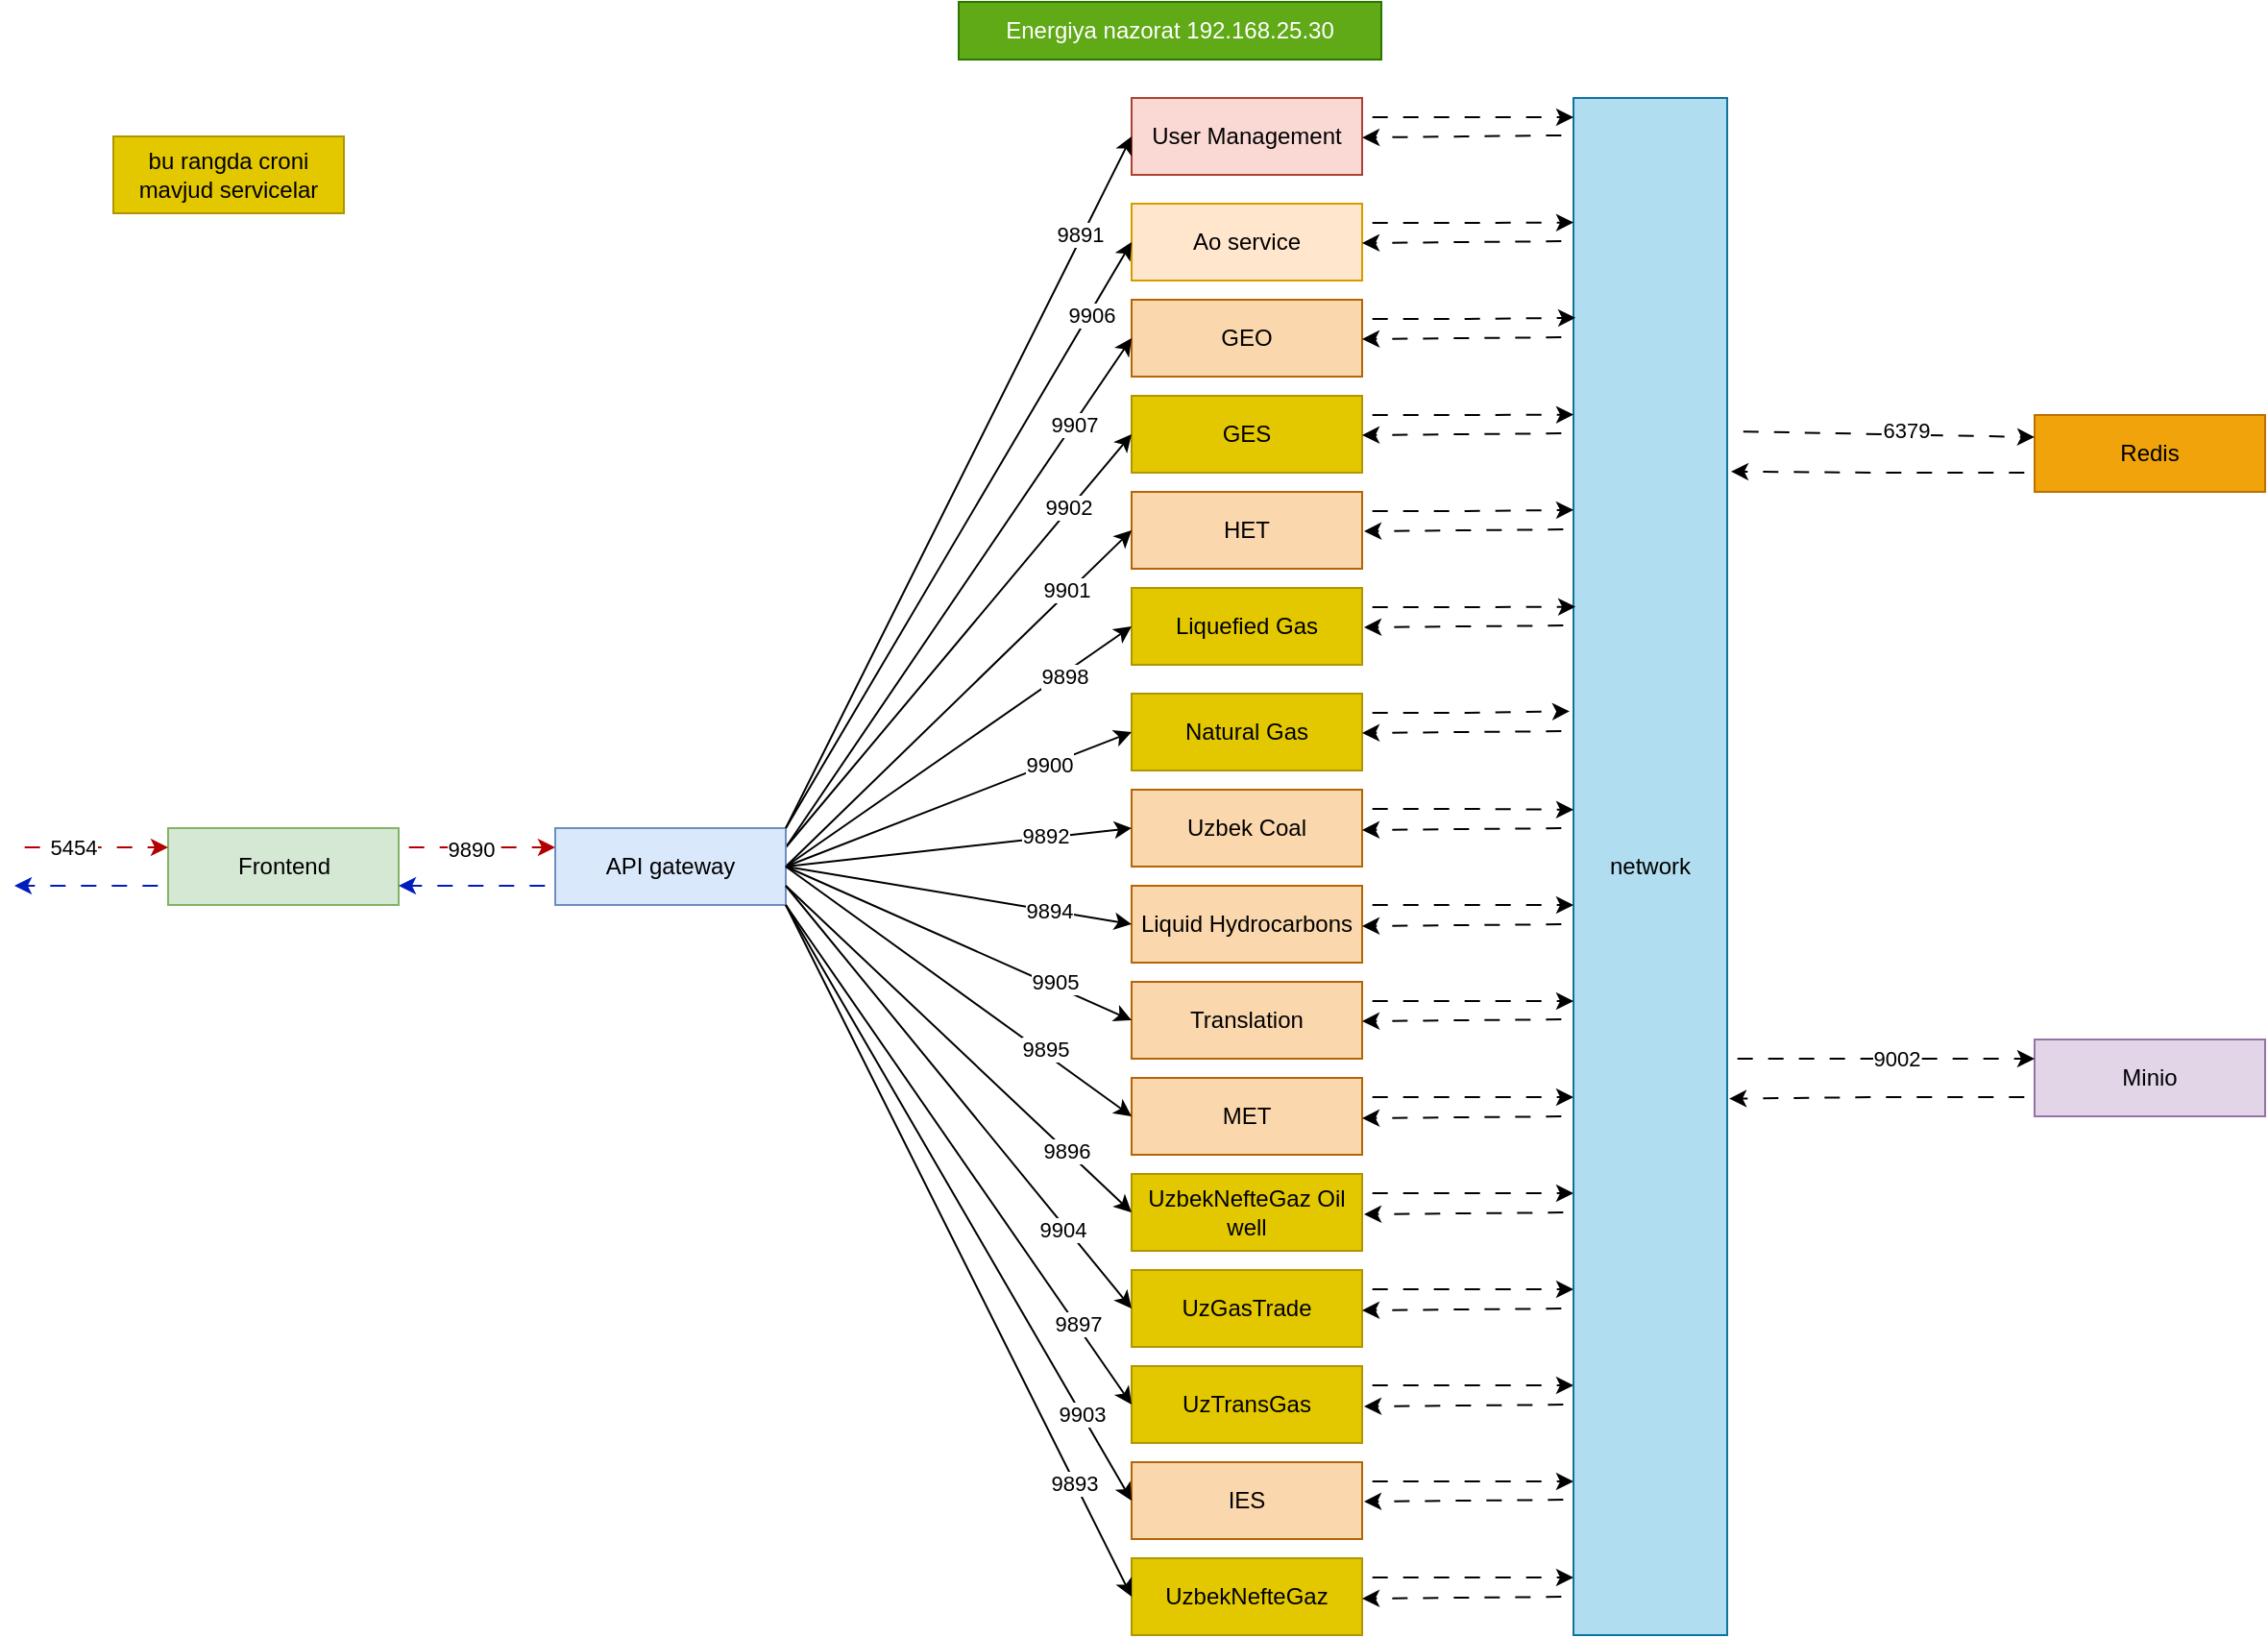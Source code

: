<mxfile version="24.6.4" type="device">
  <diagram name="Page-1" id="p_ASBGLaATGUmNnYsb6g">
    <mxGraphModel dx="2284" dy="904" grid="1" gridSize="10" guides="1" tooltips="1" connect="1" arrows="1" fold="1" page="1" pageScale="1" pageWidth="850" pageHeight="1100" math="0" shadow="0">
      <root>
        <mxCell id="0" />
        <mxCell id="1" parent="0" />
        <mxCell id="-hoEKxkqyW7AawGqjavb-2" value="Energiya nazorat 192.168.25.30" style="whiteSpace=wrap;html=1;fillColor=#60a917;fontColor=#ffffff;strokeColor=#2D7600;" vertex="1" parent="1">
          <mxGeometry x="280" y="10" width="220" height="30" as="geometry" />
        </mxCell>
        <mxCell id="-hoEKxkqyW7AawGqjavb-3" value="Ao service" style="rounded=0;whiteSpace=wrap;html=1;fillColor=#ffe6cc;strokeColor=#d79b00;" vertex="1" parent="1">
          <mxGeometry x="370" y="115" width="120" height="40" as="geometry" />
        </mxCell>
        <mxCell id="-hoEKxkqyW7AawGqjavb-4" value="GEO" style="rounded=0;whiteSpace=wrap;html=1;fillColor=#fad7ac;strokeColor=#b46504;" vertex="1" parent="1">
          <mxGeometry x="370" y="165" width="120" height="40" as="geometry" />
        </mxCell>
        <mxCell id="-hoEKxkqyW7AawGqjavb-5" value="GES&lt;span style=&quot;color: rgba(0, 0, 0, 0); font-family: monospace; font-size: 0px; text-align: start; text-wrap: nowrap;&quot;&gt;%3CmxGraphModel%3E%3Croot%3E%3CmxCell%20id%3D%220%22%2F%3E%3CmxCell%20id%3D%221%22%20parent%3D%220%22%2F%3E%3CmxCell%20id%3D%222%22%20value%3D%22GEO%22%20style%3D%22rounded%3D0%3BwhiteSpace%3Dwrap%3Bhtml%3D1%3B%22%20vertex%3D%221%22%20parent%3D%221%22%3E%3CmxGeometry%20x%3D%22390%22%20y%3D%22140%22%20width%3D%22120%22%20height%3D%2240%22%20as%3D%22geometry%22%2F%3E%3C%2FmxCell%3E%3C%2Froot%3E%3C%2FmxGraphModel%3E&lt;/span&gt;" style="rounded=0;whiteSpace=wrap;html=1;fillColor=#e3c800;strokeColor=#B09500;fontColor=#000000;" vertex="1" parent="1">
          <mxGeometry x="370" y="215" width="120" height="40" as="geometry" />
        </mxCell>
        <mxCell id="-hoEKxkqyW7AawGqjavb-6" value="HET" style="rounded=0;whiteSpace=wrap;html=1;fillColor=#fad7ac;strokeColor=#b46504;" vertex="1" parent="1">
          <mxGeometry x="370" y="265" width="120" height="40" as="geometry" />
        </mxCell>
        <mxCell id="-hoEKxkqyW7AawGqjavb-7" value="Liquid Hydrocarbons" style="rounded=0;whiteSpace=wrap;html=1;fillColor=#fad7ac;strokeColor=#b46504;" vertex="1" parent="1">
          <mxGeometry x="370" y="470" width="120" height="40" as="geometry" />
        </mxCell>
        <mxCell id="-hoEKxkqyW7AawGqjavb-142" style="edgeStyle=orthogonalEdgeStyle;rounded=0;orthogonalLoop=1;jettySize=auto;html=1;exitX=1;exitY=0.25;exitDx=0;exitDy=0;flowAnimation=1;" edge="1" parent="1" source="-hoEKxkqyW7AawGqjavb-8">
          <mxGeometry relative="1" as="geometry">
            <mxPoint x="600" y="780" as="targetPoint" />
          </mxGeometry>
        </mxCell>
        <mxCell id="-hoEKxkqyW7AawGqjavb-8" value="IES" style="rounded=0;whiteSpace=wrap;html=1;fillColor=#fad7ac;strokeColor=#b46504;" vertex="1" parent="1">
          <mxGeometry x="370" y="770" width="120" height="40" as="geometry" />
        </mxCell>
        <mxCell id="-hoEKxkqyW7AawGqjavb-9" value="Liquefied Gas" style="rounded=0;whiteSpace=wrap;html=1;fillColor=#e3c800;strokeColor=#B09500;fontColor=#000000;" vertex="1" parent="1">
          <mxGeometry x="370" y="315" width="120" height="40" as="geometry" />
        </mxCell>
        <mxCell id="-hoEKxkqyW7AawGqjavb-138" style="edgeStyle=orthogonalEdgeStyle;rounded=0;orthogonalLoop=1;jettySize=auto;html=1;exitX=1;exitY=0.25;exitDx=0;exitDy=0;flowAnimation=1;" edge="1" parent="1" source="-hoEKxkqyW7AawGqjavb-10">
          <mxGeometry relative="1" as="geometry">
            <mxPoint x="600" y="580" as="targetPoint" />
          </mxGeometry>
        </mxCell>
        <mxCell id="-hoEKxkqyW7AawGqjavb-10" value="MET" style="rounded=0;whiteSpace=wrap;html=1;fillColor=#fad7ac;strokeColor=#b46504;" vertex="1" parent="1">
          <mxGeometry x="370" y="570" width="120" height="40" as="geometry" />
        </mxCell>
        <mxCell id="-hoEKxkqyW7AawGqjavb-11" value="Translation" style="rounded=0;whiteSpace=wrap;html=1;fillColor=#fad7ac;strokeColor=#b46504;" vertex="1" parent="1">
          <mxGeometry x="370" y="520" width="120" height="40" as="geometry" />
        </mxCell>
        <mxCell id="-hoEKxkqyW7AawGqjavb-12" value="User Management" style="rounded=0;whiteSpace=wrap;html=1;fillColor=#fad9d5;strokeColor=#ae4132;" vertex="1" parent="1">
          <mxGeometry x="370" y="60" width="120" height="40" as="geometry" />
        </mxCell>
        <mxCell id="-hoEKxkqyW7AawGqjavb-13" value="Uzbek Coal" style="rounded=0;whiteSpace=wrap;html=1;fillColor=#fad7ac;strokeColor=#b46504;" vertex="1" parent="1">
          <mxGeometry x="370" y="420" width="120" height="40" as="geometry" />
        </mxCell>
        <mxCell id="-hoEKxkqyW7AawGqjavb-139" style="edgeStyle=orthogonalEdgeStyle;rounded=0;orthogonalLoop=1;jettySize=auto;html=1;exitX=1;exitY=0.25;exitDx=0;exitDy=0;flowAnimation=1;" edge="1" parent="1" source="-hoEKxkqyW7AawGqjavb-14">
          <mxGeometry relative="1" as="geometry">
            <mxPoint x="600" y="630" as="targetPoint" />
          </mxGeometry>
        </mxCell>
        <mxCell id="-hoEKxkqyW7AawGqjavb-14" value="UzbekNefteGaz Oil well" style="rounded=0;whiteSpace=wrap;html=1;fillColor=#e3c800;strokeColor=#B09500;fontColor=#000000;" vertex="1" parent="1">
          <mxGeometry x="370" y="620" width="120" height="40" as="geometry" />
        </mxCell>
        <mxCell id="-hoEKxkqyW7AawGqjavb-140" style="edgeStyle=orthogonalEdgeStyle;rounded=0;orthogonalLoop=1;jettySize=auto;html=1;exitX=1;exitY=0.25;exitDx=0;exitDy=0;flowAnimation=1;" edge="1" parent="1" source="-hoEKxkqyW7AawGqjavb-15">
          <mxGeometry relative="1" as="geometry">
            <mxPoint x="600" y="680" as="targetPoint" />
          </mxGeometry>
        </mxCell>
        <mxCell id="-hoEKxkqyW7AawGqjavb-15" value="UzGasTrade" style="rounded=0;whiteSpace=wrap;html=1;fillColor=#e3c800;strokeColor=#B09500;fontColor=#000000;" vertex="1" parent="1">
          <mxGeometry x="370" y="670" width="120" height="40" as="geometry" />
        </mxCell>
        <mxCell id="-hoEKxkqyW7AawGqjavb-141" style="edgeStyle=orthogonalEdgeStyle;rounded=0;orthogonalLoop=1;jettySize=auto;html=1;exitX=1;exitY=0.25;exitDx=0;exitDy=0;flowAnimation=1;" edge="1" parent="1" source="-hoEKxkqyW7AawGqjavb-16">
          <mxGeometry relative="1" as="geometry">
            <mxPoint x="600" y="730" as="targetPoint" />
          </mxGeometry>
        </mxCell>
        <mxCell id="-hoEKxkqyW7AawGqjavb-16" value="UzTransGas" style="rounded=0;whiteSpace=wrap;html=1;fillColor=#e3c800;strokeColor=#B09500;fontColor=#000000;" vertex="1" parent="1">
          <mxGeometry x="370" y="720" width="120" height="40" as="geometry" />
        </mxCell>
        <mxCell id="-hoEKxkqyW7AawGqjavb-24" style="edgeStyle=orthogonalEdgeStyle;rounded=0;orthogonalLoop=1;jettySize=auto;html=1;exitX=1;exitY=0.25;exitDx=0;exitDy=0;entryX=0;entryY=0.25;entryDx=0;entryDy=0;fillColor=#e51400;strokeColor=#B20000;orthogonal=0;enumerate=0;deletable=1;flowAnimation=1;" edge="1" parent="1" source="-hoEKxkqyW7AawGqjavb-17" target="-hoEKxkqyW7AawGqjavb-20">
          <mxGeometry relative="1" as="geometry" />
        </mxCell>
        <mxCell id="-hoEKxkqyW7AawGqjavb-112" value="9890" style="edgeLabel;html=1;align=center;verticalAlign=middle;resizable=0;points=[];" vertex="1" connectable="0" parent="-hoEKxkqyW7AawGqjavb-24">
          <mxGeometry x="-0.093" y="-1" relative="1" as="geometry">
            <mxPoint as="offset" />
          </mxGeometry>
        </mxCell>
        <mxCell id="-hoEKxkqyW7AawGqjavb-17" value="Frontend" style="rounded=0;whiteSpace=wrap;html=1;fillColor=#d5e8d4;strokeColor=#82b366;" vertex="1" parent="1">
          <mxGeometry x="-131.5" y="440" width="120" height="40" as="geometry" />
        </mxCell>
        <mxCell id="-hoEKxkqyW7AawGqjavb-18" value="Minio" style="rounded=0;whiteSpace=wrap;html=1;fillColor=#e1d5e7;strokeColor=#9673a6;" vertex="1" parent="1">
          <mxGeometry x="840" y="550" width="120" height="40" as="geometry" />
        </mxCell>
        <mxCell id="-hoEKxkqyW7AawGqjavb-19" value="Redis" style="rounded=0;whiteSpace=wrap;html=1;fillColor=#f0a30a;strokeColor=#BD7000;fontColor=#000000;" vertex="1" parent="1">
          <mxGeometry x="840" y="225" width="120" height="40" as="geometry" />
        </mxCell>
        <mxCell id="-hoEKxkqyW7AawGqjavb-25" style="edgeStyle=orthogonalEdgeStyle;rounded=0;orthogonalLoop=1;jettySize=auto;html=1;exitX=0;exitY=0.75;exitDx=0;exitDy=0;entryX=1;entryY=0.75;entryDx=0;entryDy=0;orthogonal=0;enumerate=0;comic=0;flowAnimation=1;fillColor=#0050ef;strokeColor=#001DBC;" edge="1" parent="1" source="-hoEKxkqyW7AawGqjavb-20" target="-hoEKxkqyW7AawGqjavb-17">
          <mxGeometry relative="1" as="geometry" />
        </mxCell>
        <mxCell id="-hoEKxkqyW7AawGqjavb-27" style="rounded=0;orthogonalLoop=1;jettySize=auto;html=1;exitX=1;exitY=0.25;exitDx=0;exitDy=0;entryX=0;entryY=0.5;entryDx=0;entryDy=0;" edge="1" parent="1" source="-hoEKxkqyW7AawGqjavb-20" target="-hoEKxkqyW7AawGqjavb-4">
          <mxGeometry relative="1" as="geometry" />
        </mxCell>
        <mxCell id="-hoEKxkqyW7AawGqjavb-99" value="9907" style="edgeLabel;html=1;align=center;verticalAlign=middle;resizable=0;points=[];" vertex="1" connectable="0" parent="-hoEKxkqyW7AawGqjavb-27">
          <mxGeometry x="0.665" relative="1" as="geometry">
            <mxPoint as="offset" />
          </mxGeometry>
        </mxCell>
        <mxCell id="-hoEKxkqyW7AawGqjavb-28" style="rounded=0;orthogonalLoop=1;jettySize=auto;html=1;exitX=1;exitY=0.25;exitDx=0;exitDy=0;entryX=0;entryY=0.5;entryDx=0;entryDy=0;" edge="1" parent="1" source="-hoEKxkqyW7AawGqjavb-20" target="-hoEKxkqyW7AawGqjavb-5">
          <mxGeometry relative="1" as="geometry" />
        </mxCell>
        <mxCell id="-hoEKxkqyW7AawGqjavb-100" value="9902" style="edgeLabel;html=1;align=center;verticalAlign=middle;resizable=0;points=[];" vertex="1" connectable="0" parent="-hoEKxkqyW7AawGqjavb-28">
          <mxGeometry x="0.643" y="1" relative="1" as="geometry">
            <mxPoint as="offset" />
          </mxGeometry>
        </mxCell>
        <mxCell id="-hoEKxkqyW7AawGqjavb-29" style="rounded=0;orthogonalLoop=1;jettySize=auto;html=1;exitX=1;exitY=0.5;exitDx=0;exitDy=0;entryX=0;entryY=0.5;entryDx=0;entryDy=0;" edge="1" parent="1" source="-hoEKxkqyW7AawGqjavb-20" target="-hoEKxkqyW7AawGqjavb-6">
          <mxGeometry relative="1" as="geometry" />
        </mxCell>
        <mxCell id="-hoEKxkqyW7AawGqjavb-101" value="9901" style="edgeLabel;html=1;align=center;verticalAlign=middle;resizable=0;points=[];" vertex="1" connectable="0" parent="-hoEKxkqyW7AawGqjavb-29">
          <mxGeometry x="0.624" y="1" relative="1" as="geometry">
            <mxPoint y="-1" as="offset" />
          </mxGeometry>
        </mxCell>
        <mxCell id="-hoEKxkqyW7AawGqjavb-37" style="rounded=0;orthogonalLoop=1;jettySize=auto;html=1;exitX=1;exitY=0.5;exitDx=0;exitDy=0;entryX=0;entryY=0.5;entryDx=0;entryDy=0;" edge="1" parent="1" source="-hoEKxkqyW7AawGqjavb-20" target="-hoEKxkqyW7AawGqjavb-9">
          <mxGeometry relative="1" as="geometry" />
        </mxCell>
        <mxCell id="-hoEKxkqyW7AawGqjavb-102" value="9898" style="edgeLabel;html=1;align=center;verticalAlign=middle;resizable=0;points=[];" vertex="1" connectable="0" parent="-hoEKxkqyW7AawGqjavb-37">
          <mxGeometry x="0.608" y="-1" relative="1" as="geometry">
            <mxPoint as="offset" />
          </mxGeometry>
        </mxCell>
        <mxCell id="-hoEKxkqyW7AawGqjavb-20" value="API gateway" style="rounded=0;whiteSpace=wrap;html=1;fillColor=#dae8fc;strokeColor=#6c8ebf;" vertex="1" parent="1">
          <mxGeometry x="70" y="440" width="120" height="40" as="geometry" />
        </mxCell>
        <mxCell id="-hoEKxkqyW7AawGqjavb-21" value="" style="endArrow=classic;html=1;rounded=0;entryX=0;entryY=0.5;entryDx=0;entryDy=0;exitX=1;exitY=0;exitDx=0;exitDy=0;exitPerimeter=0;" edge="1" parent="1" source="-hoEKxkqyW7AawGqjavb-20" target="-hoEKxkqyW7AawGqjavb-3">
          <mxGeometry width="50" height="50" relative="1" as="geometry">
            <mxPoint x="230" y="440" as="sourcePoint" />
            <mxPoint x="320" y="430" as="targetPoint" />
          </mxGeometry>
        </mxCell>
        <mxCell id="-hoEKxkqyW7AawGqjavb-98" value="9906" style="edgeLabel;html=1;align=center;verticalAlign=middle;resizable=0;points=[];" vertex="1" connectable="0" parent="-hoEKxkqyW7AawGqjavb-21">
          <mxGeometry x="0.754" y="-1" relative="1" as="geometry">
            <mxPoint as="offset" />
          </mxGeometry>
        </mxCell>
        <mxCell id="-hoEKxkqyW7AawGqjavb-36" value="" style="endArrow=classic;html=1;rounded=0;entryX=0;entryY=0.5;entryDx=0;entryDy=0;exitX=1;exitY=0.5;exitDx=0;exitDy=0;" edge="1" parent="1" source="-hoEKxkqyW7AawGqjavb-20" target="-hoEKxkqyW7AawGqjavb-7">
          <mxGeometry width="50" height="50" relative="1" as="geometry">
            <mxPoint x="230" y="460" as="sourcePoint" />
            <mxPoint x="280" y="410" as="targetPoint" />
          </mxGeometry>
        </mxCell>
        <mxCell id="-hoEKxkqyW7AawGqjavb-105" value="9894" style="edgeLabel;html=1;align=center;verticalAlign=middle;resizable=0;points=[];" vertex="1" connectable="0" parent="-hoEKxkqyW7AawGqjavb-36">
          <mxGeometry x="0.524" relative="1" as="geometry">
            <mxPoint as="offset" />
          </mxGeometry>
        </mxCell>
        <mxCell id="-hoEKxkqyW7AawGqjavb-38" value="" style="endArrow=classic;html=1;rounded=0;entryX=0;entryY=0.5;entryDx=0;entryDy=0;exitX=1;exitY=0.5;exitDx=0;exitDy=0;" edge="1" parent="1" source="-hoEKxkqyW7AawGqjavb-20" target="-hoEKxkqyW7AawGqjavb-13">
          <mxGeometry width="50" height="50" relative="1" as="geometry">
            <mxPoint x="230" y="460" as="sourcePoint" />
            <mxPoint x="370" y="430" as="targetPoint" />
          </mxGeometry>
        </mxCell>
        <mxCell id="-hoEKxkqyW7AawGqjavb-104" value="9892" style="edgeLabel;html=1;align=center;verticalAlign=middle;resizable=0;points=[];" vertex="1" connectable="0" parent="-hoEKxkqyW7AawGqjavb-38">
          <mxGeometry x="0.501" relative="1" as="geometry">
            <mxPoint y="-1" as="offset" />
          </mxGeometry>
        </mxCell>
        <mxCell id="-hoEKxkqyW7AawGqjavb-39" value="" style="endArrow=classic;html=1;rounded=0;entryX=0;entryY=0.5;entryDx=0;entryDy=0;exitX=1;exitY=0.5;exitDx=0;exitDy=0;" edge="1" parent="1" source="-hoEKxkqyW7AawGqjavb-20" target="-hoEKxkqyW7AawGqjavb-11">
          <mxGeometry width="50" height="50" relative="1" as="geometry">
            <mxPoint x="250" y="480" as="sourcePoint" />
            <mxPoint x="390" y="455" as="targetPoint" />
          </mxGeometry>
        </mxCell>
        <mxCell id="-hoEKxkqyW7AawGqjavb-106" value="9905" style="edgeLabel;html=1;align=center;verticalAlign=middle;resizable=0;points=[];" vertex="1" connectable="0" parent="-hoEKxkqyW7AawGqjavb-39">
          <mxGeometry x="0.547" y="2" relative="1" as="geometry">
            <mxPoint as="offset" />
          </mxGeometry>
        </mxCell>
        <mxCell id="-hoEKxkqyW7AawGqjavb-40" value="" style="endArrow=classic;html=1;rounded=0;entryX=0;entryY=0.5;entryDx=0;entryDy=0;" edge="1" parent="1" target="-hoEKxkqyW7AawGqjavb-10">
          <mxGeometry width="50" height="50" relative="1" as="geometry">
            <mxPoint x="190" y="460" as="sourcePoint" />
            <mxPoint x="400" y="465" as="targetPoint" />
          </mxGeometry>
        </mxCell>
        <mxCell id="-hoEKxkqyW7AawGqjavb-107" value="9895" style="edgeLabel;html=1;align=center;verticalAlign=middle;resizable=0;points=[];" vertex="1" connectable="0" parent="-hoEKxkqyW7AawGqjavb-40">
          <mxGeometry x="0.485" y="2" relative="1" as="geometry">
            <mxPoint as="offset" />
          </mxGeometry>
        </mxCell>
        <mxCell id="-hoEKxkqyW7AawGqjavb-41" value="" style="endArrow=classic;html=1;rounded=0;entryX=0;entryY=0.5;entryDx=0;entryDy=0;exitX=1;exitY=0;exitDx=0;exitDy=0;" edge="1" parent="1" source="-hoEKxkqyW7AawGqjavb-20" target="-hoEKxkqyW7AawGqjavb-12">
          <mxGeometry width="50" height="50" relative="1" as="geometry">
            <mxPoint x="230" y="460" as="sourcePoint" />
            <mxPoint x="410" y="475" as="targetPoint" />
          </mxGeometry>
        </mxCell>
        <mxCell id="-hoEKxkqyW7AawGqjavb-97" value="9891" style="edgeLabel;html=1;align=center;verticalAlign=middle;resizable=0;points=[];" vertex="1" connectable="0" parent="-hoEKxkqyW7AawGqjavb-41">
          <mxGeometry x="0.714" y="2" relative="1" as="geometry">
            <mxPoint as="offset" />
          </mxGeometry>
        </mxCell>
        <mxCell id="-hoEKxkqyW7AawGqjavb-42" value="" style="endArrow=classic;html=1;rounded=0;entryX=0;entryY=0.5;entryDx=0;entryDy=0;exitX=1;exitY=0.75;exitDx=0;exitDy=0;" edge="1" parent="1" source="-hoEKxkqyW7AawGqjavb-20" target="-hoEKxkqyW7AawGqjavb-14">
          <mxGeometry width="50" height="50" relative="1" as="geometry">
            <mxPoint x="230" y="460" as="sourcePoint" />
            <mxPoint x="420" y="485" as="targetPoint" />
          </mxGeometry>
        </mxCell>
        <mxCell id="-hoEKxkqyW7AawGqjavb-108" value="9896" style="edgeLabel;html=1;align=center;verticalAlign=middle;resizable=0;points=[];" vertex="1" connectable="0" parent="-hoEKxkqyW7AawGqjavb-42">
          <mxGeometry x="0.615" relative="1" as="geometry">
            <mxPoint as="offset" />
          </mxGeometry>
        </mxCell>
        <mxCell id="-hoEKxkqyW7AawGqjavb-43" value="" style="endArrow=classic;html=1;rounded=0;entryX=0;entryY=0.5;entryDx=0;entryDy=0;exitX=1;exitY=0.75;exitDx=0;exitDy=0;" edge="1" parent="1" source="-hoEKxkqyW7AawGqjavb-20" target="-hoEKxkqyW7AawGqjavb-15">
          <mxGeometry width="50" height="50" relative="1" as="geometry">
            <mxPoint x="290" y="520" as="sourcePoint" />
            <mxPoint x="430" y="495" as="targetPoint" />
          </mxGeometry>
        </mxCell>
        <mxCell id="-hoEKxkqyW7AawGqjavb-109" value="9904" style="edgeLabel;html=1;align=center;verticalAlign=middle;resizable=0;points=[];" vertex="1" connectable="0" parent="-hoEKxkqyW7AawGqjavb-43">
          <mxGeometry x="0.616" y="-2" relative="1" as="geometry">
            <mxPoint as="offset" />
          </mxGeometry>
        </mxCell>
        <mxCell id="-hoEKxkqyW7AawGqjavb-44" value="" style="endArrow=classic;html=1;rounded=0;entryX=0;entryY=0.5;entryDx=0;entryDy=0;exitX=1;exitY=1;exitDx=0;exitDy=0;" edge="1" parent="1" source="-hoEKxkqyW7AawGqjavb-20" target="-hoEKxkqyW7AawGqjavb-16">
          <mxGeometry width="50" height="50" relative="1" as="geometry">
            <mxPoint x="300" y="530" as="sourcePoint" />
            <mxPoint x="440" y="505" as="targetPoint" />
          </mxGeometry>
        </mxCell>
        <mxCell id="-hoEKxkqyW7AawGqjavb-110" value="9897" style="edgeLabel;html=1;align=center;verticalAlign=middle;resizable=0;points=[];" vertex="1" connectable="0" parent="-hoEKxkqyW7AawGqjavb-44">
          <mxGeometry x="0.679" y="1" relative="1" as="geometry">
            <mxPoint as="offset" />
          </mxGeometry>
        </mxCell>
        <mxCell id="-hoEKxkqyW7AawGqjavb-45" value="" style="endArrow=classic;html=1;rounded=0;entryX=0;entryY=0.5;entryDx=0;entryDy=0;exitX=1;exitY=1;exitDx=0;exitDy=0;" edge="1" parent="1" source="-hoEKxkqyW7AawGqjavb-20" target="-hoEKxkqyW7AawGqjavb-8">
          <mxGeometry width="50" height="50" relative="1" as="geometry">
            <mxPoint x="230" y="480" as="sourcePoint" />
            <mxPoint x="450" y="515" as="targetPoint" />
          </mxGeometry>
        </mxCell>
        <mxCell id="-hoEKxkqyW7AawGqjavb-111" value="9903" style="edgeLabel;html=1;align=center;verticalAlign=middle;resizable=0;points=[];" vertex="1" connectable="0" parent="-hoEKxkqyW7AawGqjavb-45">
          <mxGeometry x="0.706" relative="1" as="geometry">
            <mxPoint as="offset" />
          </mxGeometry>
        </mxCell>
        <mxCell id="-hoEKxkqyW7AawGqjavb-57" value="Natural Gas" style="rounded=0;whiteSpace=wrap;html=1;fillColor=#e3c800;strokeColor=#B09500;fontColor=#000000;" vertex="1" parent="1">
          <mxGeometry x="370" y="370" width="120" height="40" as="geometry" />
        </mxCell>
        <mxCell id="-hoEKxkqyW7AawGqjavb-58" value="" style="endArrow=classic;html=1;rounded=0;exitX=1;exitY=0.5;exitDx=0;exitDy=0;entryX=0;entryY=0.5;entryDx=0;entryDy=0;" edge="1" parent="1" source="-hoEKxkqyW7AawGqjavb-20" target="-hoEKxkqyW7AawGqjavb-57">
          <mxGeometry width="50" height="50" relative="1" as="geometry">
            <mxPoint x="500" y="450" as="sourcePoint" />
            <mxPoint x="680" y="295" as="targetPoint" />
          </mxGeometry>
        </mxCell>
        <mxCell id="-hoEKxkqyW7AawGqjavb-103" value="9900" style="edgeLabel;html=1;align=center;verticalAlign=middle;resizable=0;points=[];" vertex="1" connectable="0" parent="-hoEKxkqyW7AawGqjavb-58">
          <mxGeometry x="0.522" relative="1" as="geometry">
            <mxPoint as="offset" />
          </mxGeometry>
        </mxCell>
        <mxCell id="-hoEKxkqyW7AawGqjavb-113" value="" style="endArrow=classic;html=1;rounded=0;fillColor=#e51400;strokeColor=#B20000;flowAnimation=1;" edge="1" parent="1">
          <mxGeometry width="50" height="50" relative="1" as="geometry">
            <mxPoint x="-211.5" y="450" as="sourcePoint" />
            <mxPoint x="-131.5" y="450" as="targetPoint" />
          </mxGeometry>
        </mxCell>
        <mxCell id="-hoEKxkqyW7AawGqjavb-115" value="5454" style="edgeLabel;html=1;align=center;verticalAlign=middle;resizable=0;points=[];" vertex="1" connectable="0" parent="-hoEKxkqyW7AawGqjavb-113">
          <mxGeometry x="-0.25" relative="1" as="geometry">
            <mxPoint as="offset" />
          </mxGeometry>
        </mxCell>
        <mxCell id="-hoEKxkqyW7AawGqjavb-114" value="" style="endArrow=classic;html=1;rounded=0;exitX=0;exitY=0.75;exitDx=0;exitDy=0;fillColor=#0050ef;strokeColor=#001DBC;flowAnimation=1;" edge="1" parent="1" source="-hoEKxkqyW7AawGqjavb-17">
          <mxGeometry width="50" height="50" relative="1" as="geometry">
            <mxPoint x="-231.5" y="489.58" as="sourcePoint" />
            <mxPoint x="-211.5" y="470" as="targetPoint" />
          </mxGeometry>
        </mxCell>
        <mxCell id="-hoEKxkqyW7AawGqjavb-116" value="bu rangda croni mavjud servicelar" style="rounded=0;whiteSpace=wrap;html=1;fillColor=#e3c800;strokeColor=#B09500;fontColor=#000000;" vertex="1" parent="1">
          <mxGeometry x="-160" y="80" width="120" height="40" as="geometry" />
        </mxCell>
        <mxCell id="-hoEKxkqyW7AawGqjavb-143" style="edgeStyle=orthogonalEdgeStyle;rounded=0;orthogonalLoop=1;jettySize=auto;html=1;exitX=1;exitY=0.25;exitDx=0;exitDy=0;flowAnimation=1;" edge="1" parent="1" source="-hoEKxkqyW7AawGqjavb-117">
          <mxGeometry relative="1" as="geometry">
            <mxPoint x="600" y="830" as="targetPoint" />
          </mxGeometry>
        </mxCell>
        <mxCell id="-hoEKxkqyW7AawGqjavb-117" value="UzbekNefteGaz" style="rounded=0;whiteSpace=wrap;html=1;fillColor=#e3c800;strokeColor=#B09500;fontColor=#000000;" vertex="1" parent="1">
          <mxGeometry x="370" y="820" width="120" height="40" as="geometry" />
        </mxCell>
        <mxCell id="-hoEKxkqyW7AawGqjavb-118" value="" style="endArrow=classic;html=1;rounded=0;entryX=0;entryY=0.5;entryDx=0;entryDy=0;exitX=1;exitY=1;exitDx=0;exitDy=0;" edge="1" parent="1" source="-hoEKxkqyW7AawGqjavb-20" target="-hoEKxkqyW7AawGqjavb-117">
          <mxGeometry width="50" height="50" relative="1" as="geometry">
            <mxPoint x="240" y="490" as="sourcePoint" />
            <mxPoint x="380" y="800" as="targetPoint" />
          </mxGeometry>
        </mxCell>
        <mxCell id="-hoEKxkqyW7AawGqjavb-119" value="9893" style="edgeLabel;html=1;align=center;verticalAlign=middle;resizable=0;points=[];" vertex="1" connectable="0" parent="-hoEKxkqyW7AawGqjavb-118">
          <mxGeometry x="0.706" relative="1" as="geometry">
            <mxPoint x="-4" y="-6" as="offset" />
          </mxGeometry>
        </mxCell>
        <mxCell id="-hoEKxkqyW7AawGqjavb-122" value="network" style="rounded=0;whiteSpace=wrap;html=1;fillColor=#b1ddf0;strokeColor=#10739e;" vertex="1" parent="1">
          <mxGeometry x="600" y="60" width="80" height="800" as="geometry" />
        </mxCell>
        <mxCell id="-hoEKxkqyW7AawGqjavb-144" style="edgeStyle=orthogonalEdgeStyle;rounded=0;orthogonalLoop=1;jettySize=auto;html=1;exitX=1;exitY=0.25;exitDx=0;exitDy=0;flowAnimation=1;" edge="1" parent="1" source="-hoEKxkqyW7AawGqjavb-11">
          <mxGeometry relative="1" as="geometry">
            <mxPoint x="600" y="530" as="targetPoint" />
          </mxGeometry>
        </mxCell>
        <mxCell id="-hoEKxkqyW7AawGqjavb-145" style="edgeStyle=orthogonalEdgeStyle;rounded=0;orthogonalLoop=1;jettySize=auto;html=1;exitX=1;exitY=0.25;exitDx=0;exitDy=0;entryX=0;entryY=0.525;entryDx=0;entryDy=0;entryPerimeter=0;flowAnimation=1;" edge="1" parent="1" source="-hoEKxkqyW7AawGqjavb-7" target="-hoEKxkqyW7AawGqjavb-122">
          <mxGeometry relative="1" as="geometry" />
        </mxCell>
        <mxCell id="-hoEKxkqyW7AawGqjavb-146" style="edgeStyle=orthogonalEdgeStyle;rounded=0;orthogonalLoop=1;jettySize=auto;html=1;exitX=1;exitY=0.25;exitDx=0;exitDy=0;entryX=0;entryY=0.463;entryDx=0;entryDy=0;entryPerimeter=0;flowAnimation=1;" edge="1" parent="1" source="-hoEKxkqyW7AawGqjavb-13" target="-hoEKxkqyW7AawGqjavb-122">
          <mxGeometry relative="1" as="geometry" />
        </mxCell>
        <mxCell id="-hoEKxkqyW7AawGqjavb-147" style="edgeStyle=orthogonalEdgeStyle;rounded=0;orthogonalLoop=1;jettySize=auto;html=1;exitX=1;exitY=0.25;exitDx=0;exitDy=0;entryX=-0.025;entryY=0.399;entryDx=0;entryDy=0;entryPerimeter=0;flowAnimation=1;" edge="1" parent="1" source="-hoEKxkqyW7AawGqjavb-57" target="-hoEKxkqyW7AawGqjavb-122">
          <mxGeometry relative="1" as="geometry" />
        </mxCell>
        <mxCell id="-hoEKxkqyW7AawGqjavb-148" style="edgeStyle=orthogonalEdgeStyle;rounded=0;orthogonalLoop=1;jettySize=auto;html=1;exitX=1;exitY=0.25;exitDx=0;exitDy=0;entryX=0.013;entryY=0.331;entryDx=0;entryDy=0;entryPerimeter=0;flowAnimation=1;" edge="1" parent="1" source="-hoEKxkqyW7AawGqjavb-9" target="-hoEKxkqyW7AawGqjavb-122">
          <mxGeometry relative="1" as="geometry" />
        </mxCell>
        <mxCell id="-hoEKxkqyW7AawGqjavb-149" style="edgeStyle=orthogonalEdgeStyle;rounded=0;orthogonalLoop=1;jettySize=auto;html=1;exitX=1;exitY=0.25;exitDx=0;exitDy=0;entryX=0;entryY=0.268;entryDx=0;entryDy=0;entryPerimeter=0;flowAnimation=1;" edge="1" parent="1" source="-hoEKxkqyW7AawGqjavb-6" target="-hoEKxkqyW7AawGqjavb-122">
          <mxGeometry relative="1" as="geometry" />
        </mxCell>
        <mxCell id="-hoEKxkqyW7AawGqjavb-150" style="edgeStyle=orthogonalEdgeStyle;rounded=0;orthogonalLoop=1;jettySize=auto;html=1;exitX=1;exitY=0.25;exitDx=0;exitDy=0;entryX=0;entryY=0.206;entryDx=0;entryDy=0;entryPerimeter=0;flowAnimation=1;" edge="1" parent="1" source="-hoEKxkqyW7AawGqjavb-5" target="-hoEKxkqyW7AawGqjavb-122">
          <mxGeometry relative="1" as="geometry" />
        </mxCell>
        <mxCell id="-hoEKxkqyW7AawGqjavb-151" style="edgeStyle=orthogonalEdgeStyle;rounded=0;orthogonalLoop=1;jettySize=auto;html=1;exitX=1;exitY=0.25;exitDx=0;exitDy=0;entryX=0.013;entryY=0.143;entryDx=0;entryDy=0;entryPerimeter=0;flowAnimation=1;" edge="1" parent="1" source="-hoEKxkqyW7AawGqjavb-4" target="-hoEKxkqyW7AawGqjavb-122">
          <mxGeometry relative="1" as="geometry" />
        </mxCell>
        <mxCell id="-hoEKxkqyW7AawGqjavb-152" style="edgeStyle=orthogonalEdgeStyle;rounded=0;orthogonalLoop=1;jettySize=auto;html=1;exitX=1;exitY=0.25;exitDx=0;exitDy=0;entryX=0;entryY=0.081;entryDx=0;entryDy=0;entryPerimeter=0;flowAnimation=1;" edge="1" parent="1" source="-hoEKxkqyW7AawGqjavb-3" target="-hoEKxkqyW7AawGqjavb-122">
          <mxGeometry relative="1" as="geometry" />
        </mxCell>
        <mxCell id="-hoEKxkqyW7AawGqjavb-153" style="edgeStyle=orthogonalEdgeStyle;rounded=0;orthogonalLoop=1;jettySize=auto;html=1;exitX=1;exitY=0.25;exitDx=0;exitDy=0;flowAnimation=1;" edge="1" parent="1" source="-hoEKxkqyW7AawGqjavb-12">
          <mxGeometry relative="1" as="geometry">
            <mxPoint x="600" y="70" as="targetPoint" />
          </mxGeometry>
        </mxCell>
        <mxCell id="-hoEKxkqyW7AawGqjavb-154" value="" style="endArrow=classic;html=1;rounded=0;entryX=1;entryY=0.75;entryDx=0;entryDy=0;exitX=-0.012;exitY=0.036;exitDx=0;exitDy=0;exitPerimeter=0;flowAnimation=1;" edge="1" parent="1">
          <mxGeometry width="50" height="50" relative="1" as="geometry">
            <mxPoint x="599.04" y="79.4" as="sourcePoint" />
            <mxPoint x="490" y="80.6" as="targetPoint" />
          </mxGeometry>
        </mxCell>
        <mxCell id="-hoEKxkqyW7AawGqjavb-155" value="" style="endArrow=classic;html=1;rounded=0;entryX=1;entryY=0.75;entryDx=0;entryDy=0;exitX=-0.012;exitY=0.036;exitDx=0;exitDy=0;exitPerimeter=0;flowAnimation=1;" edge="1" parent="1">
          <mxGeometry width="50" height="50" relative="1" as="geometry">
            <mxPoint x="599" y="134.5" as="sourcePoint" />
            <mxPoint x="490" y="135.5" as="targetPoint" />
          </mxGeometry>
        </mxCell>
        <mxCell id="-hoEKxkqyW7AawGqjavb-157" value="" style="endArrow=classic;html=1;rounded=0;entryX=1;entryY=0.75;entryDx=0;entryDy=0;exitX=-0.012;exitY=0.036;exitDx=0;exitDy=0;exitPerimeter=0;flowAnimation=1;" edge="1" parent="1">
          <mxGeometry width="50" height="50" relative="1" as="geometry">
            <mxPoint x="599" y="184.5" as="sourcePoint" />
            <mxPoint x="490" y="185.5" as="targetPoint" />
          </mxGeometry>
        </mxCell>
        <mxCell id="-hoEKxkqyW7AawGqjavb-158" value="" style="endArrow=classic;html=1;rounded=0;entryX=1;entryY=0.75;entryDx=0;entryDy=0;exitX=-0.012;exitY=0.036;exitDx=0;exitDy=0;exitPerimeter=0;flowAnimation=1;" edge="1" parent="1">
          <mxGeometry width="50" height="50" relative="1" as="geometry">
            <mxPoint x="599" y="234.5" as="sourcePoint" />
            <mxPoint x="490" y="235.5" as="targetPoint" />
          </mxGeometry>
        </mxCell>
        <mxCell id="-hoEKxkqyW7AawGqjavb-159" value="" style="endArrow=classic;html=1;rounded=0;entryX=1;entryY=0.75;entryDx=0;entryDy=0;exitX=-0.012;exitY=0.036;exitDx=0;exitDy=0;exitPerimeter=0;flowAnimation=1;" edge="1" parent="1">
          <mxGeometry width="50" height="50" relative="1" as="geometry">
            <mxPoint x="600" y="284.5" as="sourcePoint" />
            <mxPoint x="491" y="285.5" as="targetPoint" />
          </mxGeometry>
        </mxCell>
        <mxCell id="-hoEKxkqyW7AawGqjavb-160" value="" style="endArrow=classic;html=1;rounded=0;entryX=1;entryY=0.75;entryDx=0;entryDy=0;exitX=-0.012;exitY=0.036;exitDx=0;exitDy=0;exitPerimeter=0;flowAnimation=1;" edge="1" parent="1">
          <mxGeometry width="50" height="50" relative="1" as="geometry">
            <mxPoint x="600" y="334.5" as="sourcePoint" />
            <mxPoint x="491" y="335.5" as="targetPoint" />
          </mxGeometry>
        </mxCell>
        <mxCell id="-hoEKxkqyW7AawGqjavb-161" value="" style="endArrow=classic;html=1;rounded=0;entryX=1;entryY=0.75;entryDx=0;entryDy=0;exitX=-0.012;exitY=0.036;exitDx=0;exitDy=0;exitPerimeter=0;flowAnimation=1;" edge="1" parent="1">
          <mxGeometry width="50" height="50" relative="1" as="geometry">
            <mxPoint x="599" y="389.5" as="sourcePoint" />
            <mxPoint x="490" y="390.5" as="targetPoint" />
          </mxGeometry>
        </mxCell>
        <mxCell id="-hoEKxkqyW7AawGqjavb-162" value="" style="endArrow=classic;html=1;rounded=0;entryX=1;entryY=0.75;entryDx=0;entryDy=0;exitX=-0.012;exitY=0.036;exitDx=0;exitDy=0;exitPerimeter=0;flowAnimation=1;" edge="1" parent="1">
          <mxGeometry width="50" height="50" relative="1" as="geometry">
            <mxPoint x="599" y="440" as="sourcePoint" />
            <mxPoint x="490" y="441" as="targetPoint" />
          </mxGeometry>
        </mxCell>
        <mxCell id="-hoEKxkqyW7AawGqjavb-163" value="" style="endArrow=classic;html=1;rounded=0;entryX=1;entryY=0.75;entryDx=0;entryDy=0;exitX=-0.012;exitY=0.036;exitDx=0;exitDy=0;exitPerimeter=0;flowAnimation=1;" edge="1" parent="1">
          <mxGeometry width="50" height="50" relative="1" as="geometry">
            <mxPoint x="599" y="490" as="sourcePoint" />
            <mxPoint x="490" y="491" as="targetPoint" />
          </mxGeometry>
        </mxCell>
        <mxCell id="-hoEKxkqyW7AawGqjavb-164" value="" style="endArrow=classic;html=1;rounded=0;entryX=1;entryY=0.75;entryDx=0;entryDy=0;exitX=-0.012;exitY=0.036;exitDx=0;exitDy=0;exitPerimeter=0;flowAnimation=1;" edge="1" parent="1">
          <mxGeometry width="50" height="50" relative="1" as="geometry">
            <mxPoint x="599" y="539.5" as="sourcePoint" />
            <mxPoint x="490" y="540.5" as="targetPoint" />
          </mxGeometry>
        </mxCell>
        <mxCell id="-hoEKxkqyW7AawGqjavb-165" value="" style="endArrow=classic;html=1;rounded=0;entryX=1;entryY=0.75;entryDx=0;entryDy=0;exitX=-0.012;exitY=0.036;exitDx=0;exitDy=0;exitPerimeter=0;flowAnimation=1;" edge="1" parent="1">
          <mxGeometry width="50" height="50" relative="1" as="geometry">
            <mxPoint x="599" y="590" as="sourcePoint" />
            <mxPoint x="490" y="591" as="targetPoint" />
          </mxGeometry>
        </mxCell>
        <mxCell id="-hoEKxkqyW7AawGqjavb-166" value="" style="endArrow=classic;html=1;rounded=0;entryX=1;entryY=0.75;entryDx=0;entryDy=0;exitX=-0.012;exitY=0.036;exitDx=0;exitDy=0;exitPerimeter=0;flowAnimation=1;" edge="1" parent="1">
          <mxGeometry width="50" height="50" relative="1" as="geometry">
            <mxPoint x="600" y="640" as="sourcePoint" />
            <mxPoint x="491" y="641" as="targetPoint" />
          </mxGeometry>
        </mxCell>
        <mxCell id="-hoEKxkqyW7AawGqjavb-167" value="" style="endArrow=classic;html=1;rounded=0;entryX=1;entryY=0.75;entryDx=0;entryDy=0;exitX=-0.012;exitY=0.036;exitDx=0;exitDy=0;exitPerimeter=0;flowAnimation=1;" edge="1" parent="1">
          <mxGeometry width="50" height="50" relative="1" as="geometry">
            <mxPoint x="599" y="690" as="sourcePoint" />
            <mxPoint x="490" y="691" as="targetPoint" />
          </mxGeometry>
        </mxCell>
        <mxCell id="-hoEKxkqyW7AawGqjavb-168" value="" style="endArrow=classic;html=1;rounded=0;entryX=1;entryY=0.75;entryDx=0;entryDy=0;exitX=-0.012;exitY=0.036;exitDx=0;exitDy=0;exitPerimeter=0;flowAnimation=1;" edge="1" parent="1">
          <mxGeometry width="50" height="50" relative="1" as="geometry">
            <mxPoint x="600" y="740" as="sourcePoint" />
            <mxPoint x="491" y="741" as="targetPoint" />
          </mxGeometry>
        </mxCell>
        <mxCell id="-hoEKxkqyW7AawGqjavb-169" value="" style="endArrow=classic;html=1;rounded=0;entryX=1;entryY=0.75;entryDx=0;entryDy=0;exitX=-0.012;exitY=0.036;exitDx=0;exitDy=0;exitPerimeter=0;flowAnimation=1;" edge="1" parent="1">
          <mxGeometry width="50" height="50" relative="1" as="geometry">
            <mxPoint x="600" y="789.5" as="sourcePoint" />
            <mxPoint x="491" y="790.5" as="targetPoint" />
          </mxGeometry>
        </mxCell>
        <mxCell id="-hoEKxkqyW7AawGqjavb-170" value="" style="endArrow=classic;html=1;rounded=0;entryX=1;entryY=0.75;entryDx=0;entryDy=0;exitX=-0.012;exitY=0.036;exitDx=0;exitDy=0;exitPerimeter=0;flowAnimation=1;" edge="1" parent="1">
          <mxGeometry width="50" height="50" relative="1" as="geometry">
            <mxPoint x="599" y="840" as="sourcePoint" />
            <mxPoint x="490" y="841" as="targetPoint" />
          </mxGeometry>
        </mxCell>
        <mxCell id="-hoEKxkqyW7AawGqjavb-171" value="" style="endArrow=classic;html=1;rounded=0;entryX=0;entryY=0.75;entryDx=0;entryDy=0;exitX=1.038;exitY=0.24;exitDx=0;exitDy=0;exitPerimeter=0;strokeWidth=1;flowAnimation=1;" edge="1" parent="1">
          <mxGeometry width="50" height="50" relative="1" as="geometry">
            <mxPoint x="683.04" y="233.5" as="sourcePoint" />
            <mxPoint x="840" y="236.5" as="targetPoint" />
          </mxGeometry>
        </mxCell>
        <mxCell id="-hoEKxkqyW7AawGqjavb-180" value="6379" style="edgeLabel;html=1;align=center;verticalAlign=middle;resizable=0;points=[];" vertex="1" connectable="0" parent="-hoEKxkqyW7AawGqjavb-171">
          <mxGeometry x="0.146" y="2" relative="1" as="geometry">
            <mxPoint as="offset" />
          </mxGeometry>
        </mxCell>
        <mxCell id="-hoEKxkqyW7AawGqjavb-172" style="edgeStyle=orthogonalEdgeStyle;rounded=0;orthogonalLoop=1;jettySize=auto;html=1;exitX=0;exitY=0.75;exitDx=0;exitDy=0;entryX=1.013;entryY=0.651;entryDx=0;entryDy=0;entryPerimeter=0;flowAnimation=1;" edge="1" parent="1" source="-hoEKxkqyW7AawGqjavb-18" target="-hoEKxkqyW7AawGqjavb-122">
          <mxGeometry relative="1" as="geometry" />
        </mxCell>
        <mxCell id="-hoEKxkqyW7AawGqjavb-173" value="" style="endArrow=classic;html=1;rounded=0;entryX=0;entryY=0.25;entryDx=0;entryDy=0;exitX=1;exitY=0.625;exitDx=0;exitDy=0;exitPerimeter=0;flowAnimation=1;" edge="1" parent="1" source="-hoEKxkqyW7AawGqjavb-122" target="-hoEKxkqyW7AawGqjavb-18">
          <mxGeometry width="50" height="50" relative="1" as="geometry">
            <mxPoint x="759" y="294.5" as="sourcePoint" />
            <mxPoint x="650" y="295.5" as="targetPoint" />
          </mxGeometry>
        </mxCell>
        <mxCell id="-hoEKxkqyW7AawGqjavb-179" value="9002" style="edgeLabel;html=1;align=center;verticalAlign=middle;resizable=0;points=[];" vertex="1" connectable="0" parent="-hoEKxkqyW7AawGqjavb-173">
          <mxGeometry x="0.1" relative="1" as="geometry">
            <mxPoint as="offset" />
          </mxGeometry>
        </mxCell>
        <mxCell id="-hoEKxkqyW7AawGqjavb-176" style="edgeStyle=orthogonalEdgeStyle;rounded=0;orthogonalLoop=1;jettySize=auto;html=1;exitX=0;exitY=0.75;exitDx=0;exitDy=0;entryX=1.025;entryY=0.243;entryDx=0;entryDy=0;entryPerimeter=0;flowAnimation=1;" edge="1" parent="1" source="-hoEKxkqyW7AawGqjavb-19" target="-hoEKxkqyW7AawGqjavb-122">
          <mxGeometry relative="1" as="geometry" />
        </mxCell>
      </root>
    </mxGraphModel>
  </diagram>
</mxfile>
